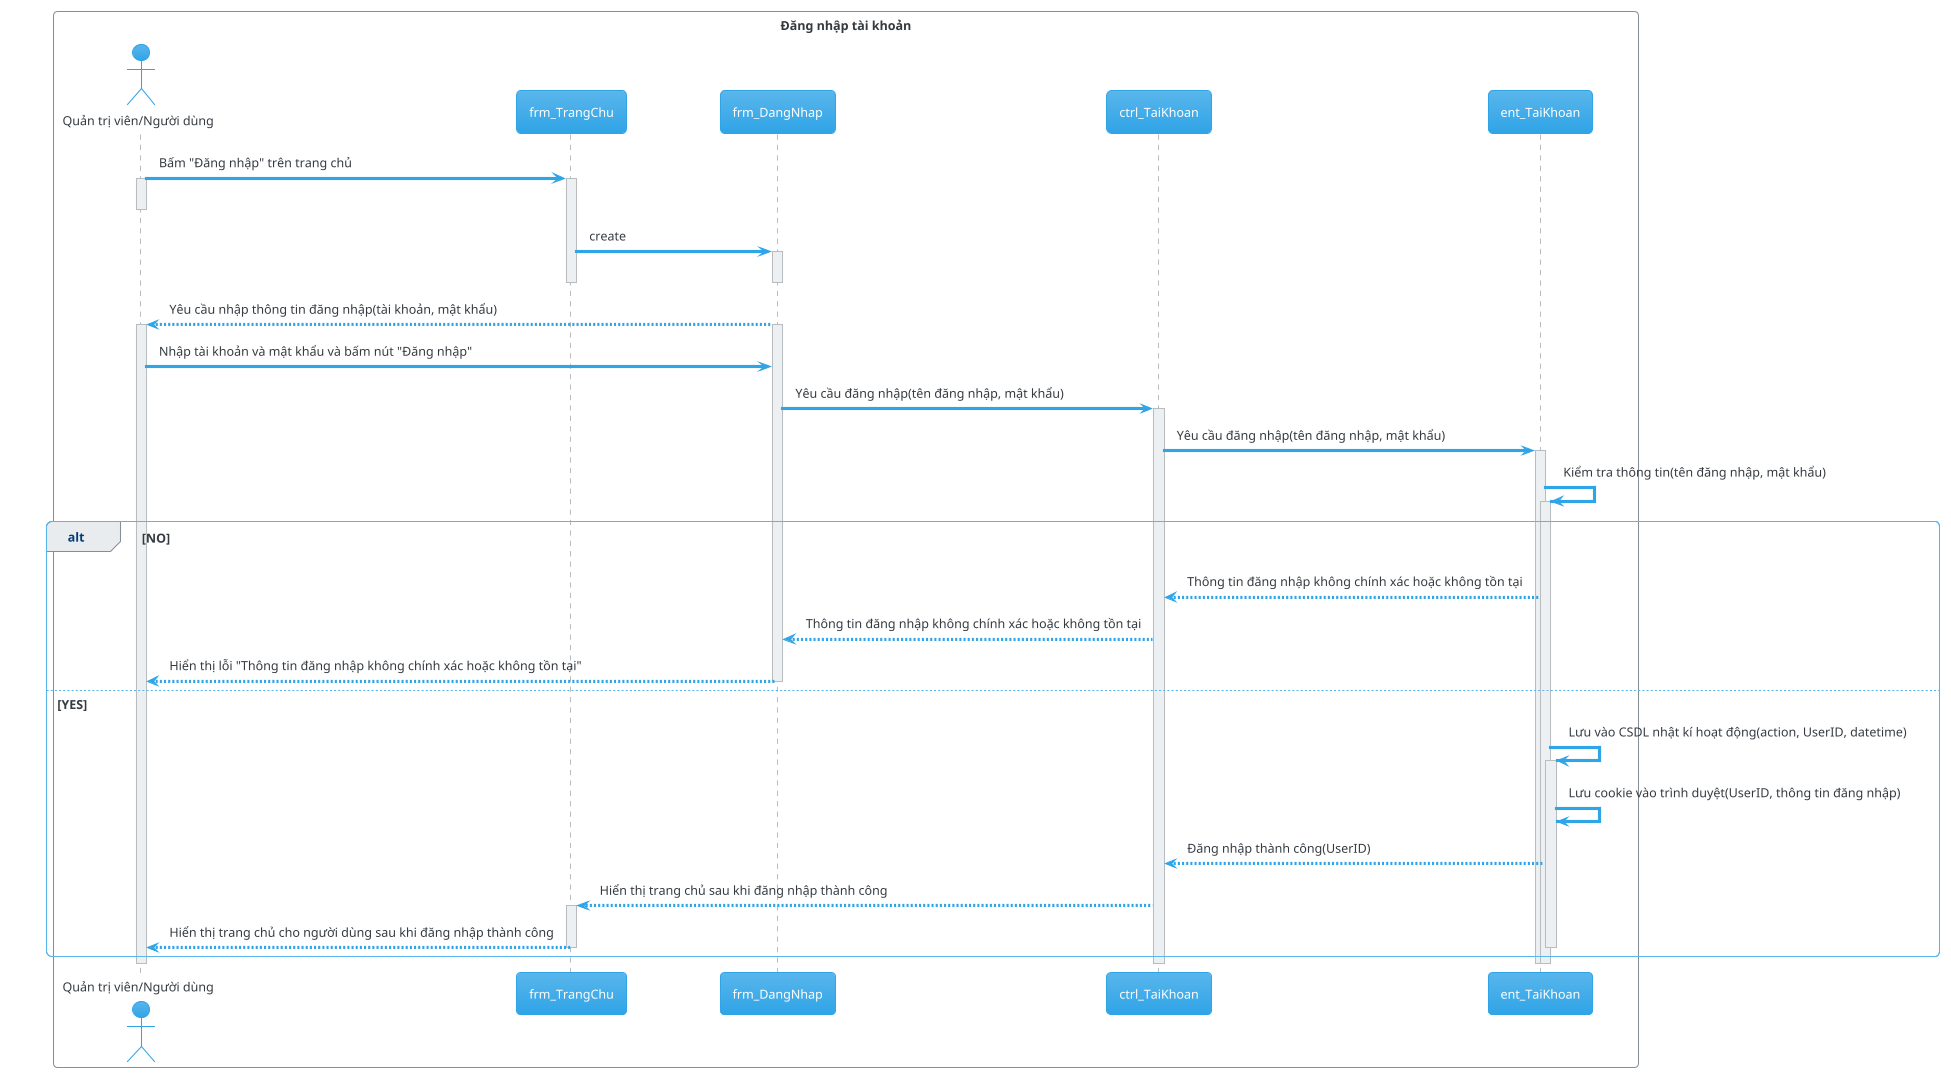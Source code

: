 @startuml
!theme cerulean

skinparam backgroundColor #FFFFFF

box "Đăng nhập tài khoản" #White
	actor "Quản trị viên/Người dùng" as user
	participant frm_TrangChu as homepage
	participant frm_DangNhap as frm_Login
	participant ctrl_TaiKhoan as ctrl_user
	participant ent_TaiKhoan as ent_user

	/' Action 1: Press 'Login' button '/
	
	user -> homepage: Bấm "Đăng nhập" trên trang chủ
	activate user
	activate homepage

	deactivate user

	homepage -> frm_Login: create
	activate frm_Login
	deactivate frm_Login

	deactivate homepage

	frm_Login --> user: Yêu cầu nhập thông tin đăng nhập(tài khoản, mật khẩu)
	activate frm_Login
	activate user

	user -> frm_Login: Nhập tài khoản và mật khẩu và bấm nút "Đăng nhập"
	
	frm_Login -> ctrl_user: Yêu cầu đăng nhập(tên đăng nhập, mật khẩu)
	activate ctrl_user

	ctrl_user -> ent_user: Yêu cầu đăng nhập(tên đăng nhập, mật khẩu)
	activate ent_user

	ent_user -> ent_user: Kiểm tra thông tin(tên đăng nhập, mật khẩu)
	activate ent_user

	box "Kiểm tra thông tin" #White
		alt NO
			ent_user --> ctrl_user: Thông tin đăng nhập không chính xác hoặc không tồn tại

			ctrl_user --> frm_Login: Thông tin đăng nhập không chính xác hoặc không tồn tại

			frm_Login --> user: Hiển thị lỗi "Thông tin đăng nhập không chính xác hoặc không tồn tại"

			deactivate frm_Login
		else YES
			ent_user -> ent_user: Lưu vào CSDL nhật kí hoạt động(action, UserID, datetime)
			activate ent_user

			ent_user -> ent_user: Lưu cookie vào trình duyệt(UserID, thông tin đăng nhập)

			ent_user --> ctrl_user: Đăng nhập thành công(UserID)

			ctrl_user --> homepage: Hiển thị trang chủ sau khi đăng nhập thành công
			activate homepage

			homepage --> user: Hiển thị trang chủ cho người dùng sau khi đăng nhập thành công

			deactivate homepage

			deactivate ent_user
		end
	end box

	deactivate frm_Login

        deactivate ctrl_user

        deactivate ent_user

        deactivate ent_user

        deactivate frm_Login

        deactivate user

end box

@enduml
